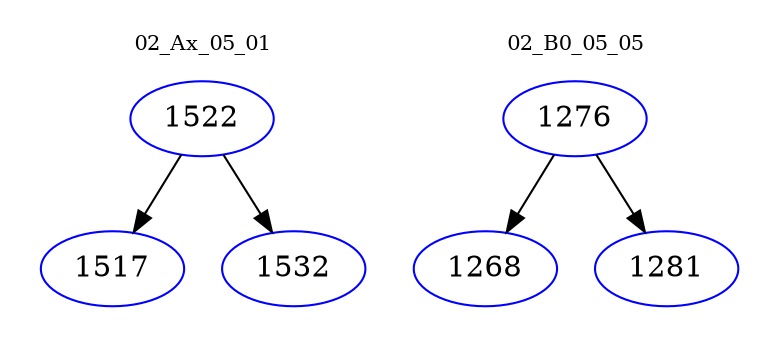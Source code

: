digraph{
subgraph cluster_0 {
color = white
label = "02_Ax_05_01";
fontsize=10;
T0_1522 [label="1522", color="blue"]
T0_1522 -> T0_1517 [color="black"]
T0_1517 [label="1517", color="blue"]
T0_1522 -> T0_1532 [color="black"]
T0_1532 [label="1532", color="blue"]
}
subgraph cluster_1 {
color = white
label = "02_B0_05_05";
fontsize=10;
T1_1276 [label="1276", color="blue"]
T1_1276 -> T1_1268 [color="black"]
T1_1268 [label="1268", color="blue"]
T1_1276 -> T1_1281 [color="black"]
T1_1281 [label="1281", color="blue"]
}
}
